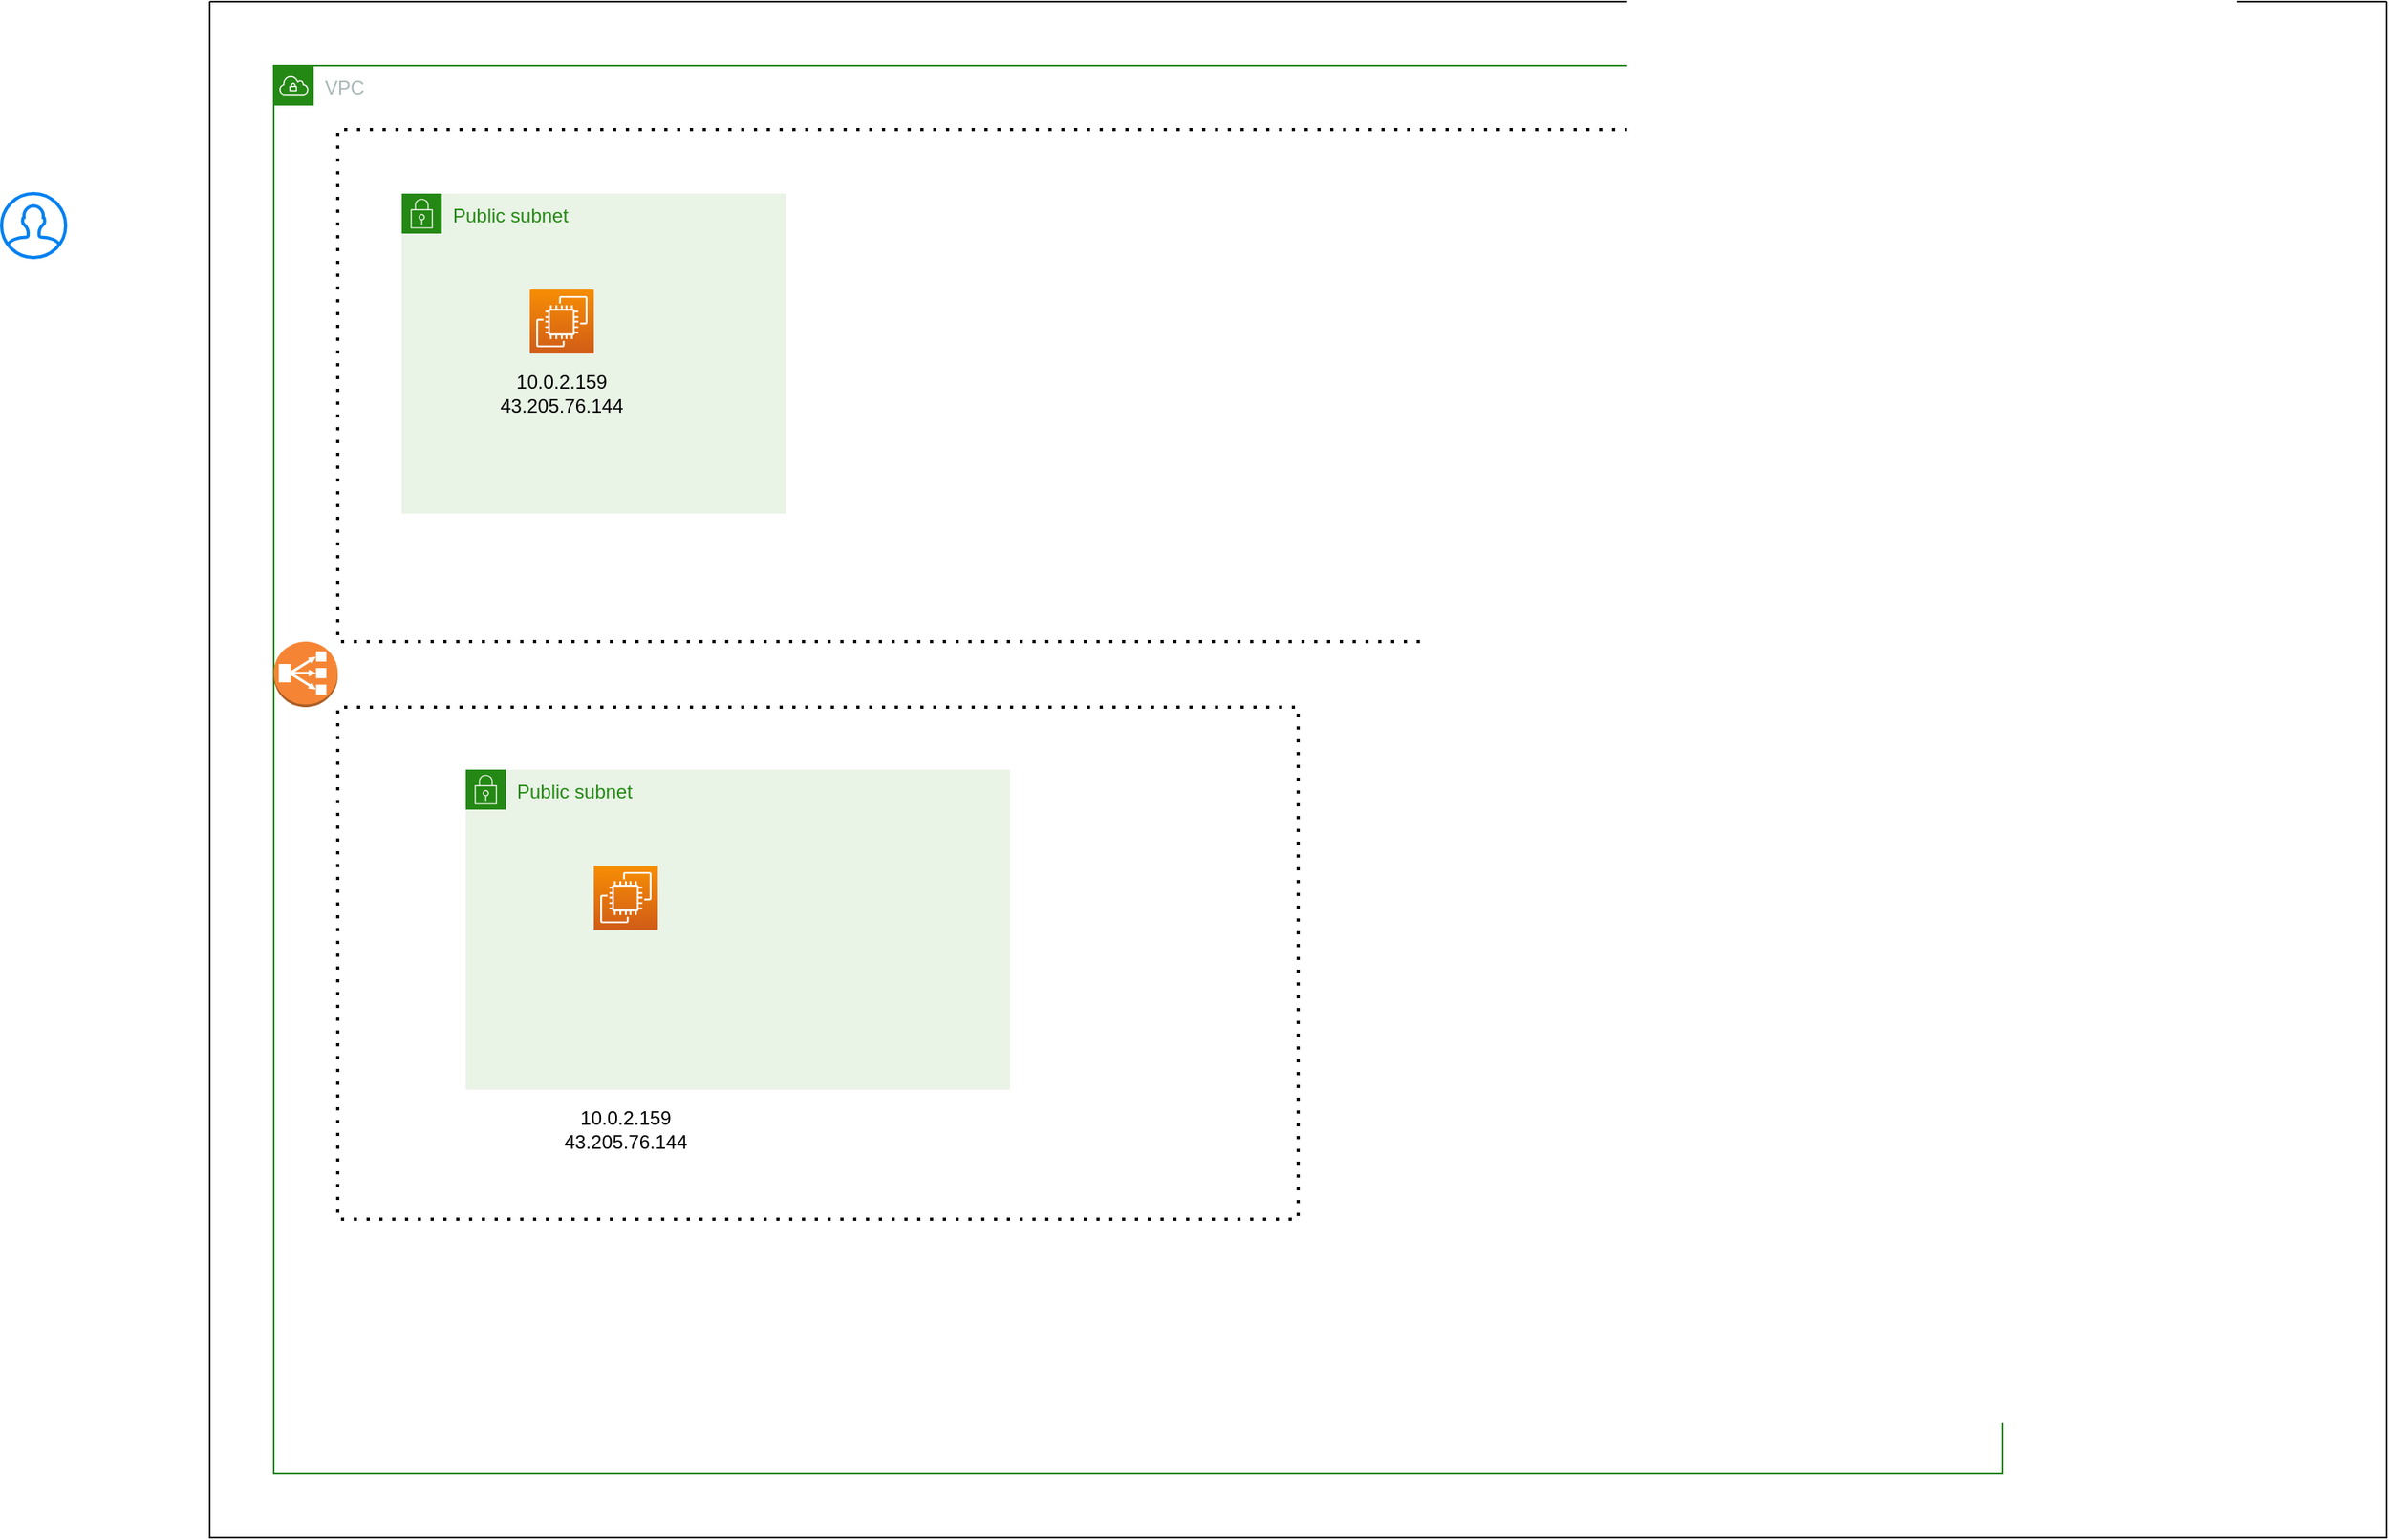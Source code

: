 <mxfile version="20.8.23" type="github">
  <diagram name="Page-1" id="bHij4rF2cKz7uM2_lrfj">
    <mxGraphModel dx="2817" dy="985" grid="1" gridSize="10" guides="1" tooltips="1" connect="1" arrows="1" fold="1" page="1" pageScale="1" pageWidth="827" pageHeight="1169" math="0" shadow="0">
      <root>
        <mxCell id="0" />
        <mxCell id="1" parent="0" />
        <mxCell id="nPNXkjEFvYh4JDjTYViu-2" value="" style="swimlane;startSize=0;" vertex="1" parent="1">
          <mxGeometry x="40" y="40" width="1360" height="960" as="geometry">
            <mxRectangle x="80" y="40" width="50" height="40" as="alternateBounds" />
          </mxGeometry>
        </mxCell>
        <mxCell id="nPNXkjEFvYh4JDjTYViu-1" value="VPC" style="points=[[0,0],[0.25,0],[0.5,0],[0.75,0],[1,0],[1,0.25],[1,0.5],[1,0.75],[1,1],[0.75,1],[0.5,1],[0.25,1],[0,1],[0,0.75],[0,0.5],[0,0.25]];outlineConnect=0;gradientColor=none;html=1;whiteSpace=wrap;fontSize=12;fontStyle=0;container=1;pointerEvents=0;collapsible=0;recursiveResize=0;shape=mxgraph.aws4.group;grIcon=mxgraph.aws4.group_vpc;strokeColor=#248814;fillColor=none;verticalAlign=top;align=left;spacingLeft=30;fontColor=#AAB7B8;dashed=0;" vertex="1" parent="nPNXkjEFvYh4JDjTYViu-2">
          <mxGeometry x="40" y="40" width="1080" height="880" as="geometry" />
        </mxCell>
        <mxCell id="nPNXkjEFvYh4JDjTYViu-4" value="Public subnet" style="points=[[0,0],[0.25,0],[0.5,0],[0.75,0],[1,0],[1,0.25],[1,0.5],[1,0.75],[1,1],[0.75,1],[0.5,1],[0.25,1],[0,1],[0,0.75],[0,0.5],[0,0.25]];outlineConnect=0;gradientColor=none;html=1;whiteSpace=wrap;fontSize=12;fontStyle=0;container=1;pointerEvents=0;collapsible=0;recursiveResize=0;shape=mxgraph.aws4.group;grIcon=mxgraph.aws4.group_security_group;grStroke=0;strokeColor=#248814;fillColor=#E9F3E6;verticalAlign=top;align=left;spacingLeft=30;fontColor=#248814;dashed=0;" vertex="1" parent="nPNXkjEFvYh4JDjTYViu-1">
          <mxGeometry x="80" y="80" width="240" height="200" as="geometry" />
        </mxCell>
        <mxCell id="nPNXkjEFvYh4JDjTYViu-6" value="" style="sketch=0;points=[[0,0,0],[0.25,0,0],[0.5,0,0],[0.75,0,0],[1,0,0],[0,1,0],[0.25,1,0],[0.5,1,0],[0.75,1,0],[1,1,0],[0,0.25,0],[0,0.5,0],[0,0.75,0],[1,0.25,0],[1,0.5,0],[1,0.75,0]];outlineConnect=0;fontColor=#232F3E;gradientColor=#F78E04;gradientDirection=north;fillColor=#D05C17;strokeColor=#ffffff;dashed=0;verticalLabelPosition=bottom;verticalAlign=top;align=center;html=1;fontSize=12;fontStyle=0;aspect=fixed;shape=mxgraph.aws4.resourceIcon;resIcon=mxgraph.aws4.ec2;" vertex="1" parent="nPNXkjEFvYh4JDjTYViu-4">
          <mxGeometry x="80" y="60" width="40" height="40" as="geometry" />
        </mxCell>
        <mxCell id="nPNXkjEFvYh4JDjTYViu-11" value="10.0.2.159&lt;br&gt;43.205.76.144" style="text;strokeColor=none;align=center;fillColor=none;html=1;verticalAlign=middle;whiteSpace=wrap;rounded=0;" vertex="1" parent="nPNXkjEFvYh4JDjTYViu-4">
          <mxGeometry x="70" y="110" width="60" height="30" as="geometry" />
        </mxCell>
        <mxCell id="nPNXkjEFvYh4JDjTYViu-7" value="" style="outlineConnect=0;dashed=0;verticalLabelPosition=bottom;verticalAlign=top;align=center;html=1;shape=mxgraph.aws3.classic_load_balancer;fillColor=#F58534;gradientColor=none;" vertex="1" parent="nPNXkjEFvYh4JDjTYViu-1">
          <mxGeometry y="360" width="40" height="41" as="geometry" />
        </mxCell>
        <mxCell id="nPNXkjEFvYh4JDjTYViu-8" value="Public subnet" style="points=[[0,0],[0.25,0],[0.5,0],[0.75,0],[1,0],[1,0.25],[1,0.5],[1,0.75],[1,1],[0.75,1],[0.5,1],[0.25,1],[0,1],[0,0.75],[0,0.5],[0,0.25]];outlineConnect=0;gradientColor=none;html=1;whiteSpace=wrap;fontSize=12;fontStyle=0;container=1;pointerEvents=0;collapsible=0;recursiveResize=0;shape=mxgraph.aws4.group;grIcon=mxgraph.aws4.group_security_group;grStroke=0;strokeColor=#248814;fillColor=#E9F3E6;verticalAlign=top;align=left;spacingLeft=30;fontColor=#248814;dashed=0;" vertex="1" parent="nPNXkjEFvYh4JDjTYViu-1">
          <mxGeometry x="120" y="440" width="340" height="200" as="geometry" />
        </mxCell>
        <mxCell id="nPNXkjEFvYh4JDjTYViu-9" value="" style="sketch=0;points=[[0,0,0],[0.25,0,0],[0.5,0,0],[0.75,0,0],[1,0,0],[0,1,0],[0.25,1,0],[0.5,1,0],[0.75,1,0],[1,1,0],[0,0.25,0],[0,0.5,0],[0,0.75,0],[1,0.25,0],[1,0.5,0],[1,0.75,0]];outlineConnect=0;fontColor=#232F3E;gradientColor=#F78E04;gradientDirection=north;fillColor=#D05C17;strokeColor=#ffffff;dashed=0;verticalLabelPosition=bottom;verticalAlign=top;align=center;html=1;fontSize=12;fontStyle=0;aspect=fixed;shape=mxgraph.aws4.resourceIcon;resIcon=mxgraph.aws4.ec2;" vertex="1" parent="nPNXkjEFvYh4JDjTYViu-8">
          <mxGeometry x="80" y="60" width="40" height="40" as="geometry" />
        </mxCell>
        <mxCell id="nPNXkjEFvYh4JDjTYViu-10" value="10.0.2.159&lt;br&gt;43.205.76.144" style="text;strokeColor=none;align=center;fillColor=none;html=1;verticalAlign=middle;whiteSpace=wrap;rounded=0;" vertex="1" parent="nPNXkjEFvYh4JDjTYViu-1">
          <mxGeometry x="190" y="650" width="60" height="30" as="geometry" />
        </mxCell>
        <mxCell id="nPNXkjEFvYh4JDjTYViu-19" value="" style="endArrow=none;dashed=1;html=1;dashPattern=1 3;strokeWidth=2;rounded=0;" edge="1" parent="nPNXkjEFvYh4JDjTYViu-1">
          <mxGeometry width="50" height="50" relative="1" as="geometry">
            <mxPoint x="70" y="40" as="sourcePoint" />
            <mxPoint x="70" y="40" as="targetPoint" />
            <Array as="points">
              <mxPoint x="40" y="40" />
              <mxPoint x="40" y="360" />
              <mxPoint x="880" y="360" />
              <mxPoint x="880" y="40" />
              <mxPoint x="267" y="40" />
              <mxPoint x="70" y="40" />
            </Array>
          </mxGeometry>
        </mxCell>
        <mxCell id="nPNXkjEFvYh4JDjTYViu-20" value="" style="endArrow=none;dashed=1;html=1;dashPattern=1 3;strokeWidth=2;rounded=0;" edge="1" parent="nPNXkjEFvYh4JDjTYViu-2">
          <mxGeometry width="50" height="50" relative="1" as="geometry">
            <mxPoint x="110" y="441" as="sourcePoint" />
            <mxPoint x="110" y="441" as="targetPoint" />
            <Array as="points">
              <mxPoint x="80" y="441" />
              <mxPoint x="80" y="761" />
              <mxPoint x="680" y="761" />
              <mxPoint x="680" y="441" />
              <mxPoint x="307" y="441" />
              <mxPoint x="110" y="441" />
            </Array>
          </mxGeometry>
        </mxCell>
        <mxCell id="nPNXkjEFvYh4JDjTYViu-5" value="" style="html=1;verticalLabelPosition=bottom;align=center;labelBackgroundColor=#ffffff;verticalAlign=top;strokeWidth=2;strokeColor=#0080F0;shadow=0;dashed=0;shape=mxgraph.ios7.icons.user;" vertex="1" parent="1">
          <mxGeometry x="-90" y="160" width="40" height="40" as="geometry" />
        </mxCell>
      </root>
    </mxGraphModel>
  </diagram>
</mxfile>
